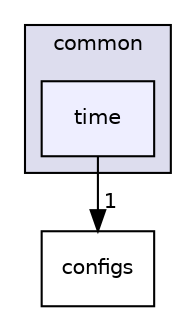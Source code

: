 digraph "modules/common/time" {
  compound=true
  node [ fontsize="10", fontname="Helvetica"];
  edge [ labelfontsize="10", labelfontname="Helvetica"];
  subgraph clusterdir_9a5e51f49964887903df6eed98080585 {
    graph [ bgcolor="#ddddee", pencolor="black", label="common" fontname="Helvetica", fontsize="10", URL="dir_9a5e51f49964887903df6eed98080585.html"]
  dir_18dfe854a008e1bd2a0812b8bc9a59f4 [shape=box, label="time", style="filled", fillcolor="#eeeeff", pencolor="black", URL="dir_18dfe854a008e1bd2a0812b8bc9a59f4.html"];
  }
  dir_46293fd709b395882e1fac4db34aa714 [shape=box label="configs" URL="dir_46293fd709b395882e1fac4db34aa714.html"];
  dir_18dfe854a008e1bd2a0812b8bc9a59f4->dir_46293fd709b395882e1fac4db34aa714 [headlabel="1", labeldistance=1.5 headhref="dir_000065_000052.html"];
}
